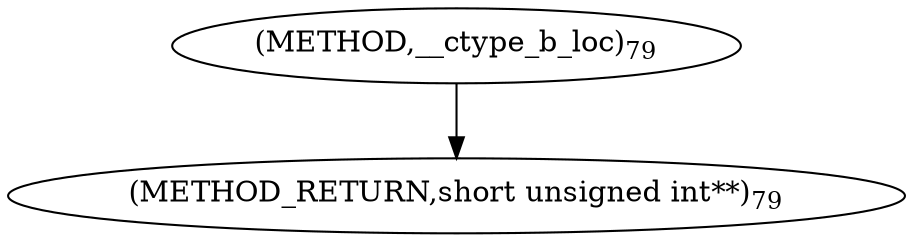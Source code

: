 digraph "__ctype_b_loc" {  
"2919" [label = <(METHOD,__ctype_b_loc)<SUB>79</SUB>> ]
"2921" [label = <(METHOD_RETURN,short unsigned int**)<SUB>79</SUB>> ]
  "2919" -> "2921" 
}

